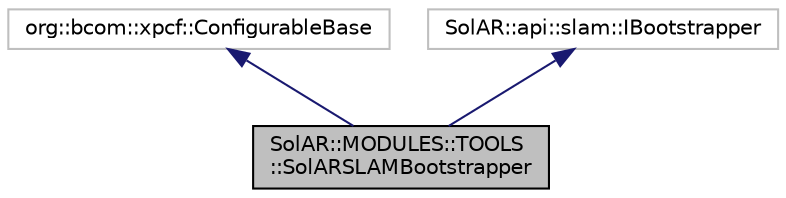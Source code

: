 digraph "SolAR::MODULES::TOOLS::SolARSLAMBootstrapper"
{
 // LATEX_PDF_SIZE
  edge [fontname="Helvetica",fontsize="10",labelfontname="Helvetica",labelfontsize="10"];
  node [fontname="Helvetica",fontsize="10",shape=record];
  Node1 [label="SolAR::MODULES::TOOLS\l::SolARSLAMBootstrapper",height=0.2,width=0.4,color="black", fillcolor="grey75", style="filled", fontcolor="black",tooltip="Initialization SLAM using an image stream of a camera. UUID: 8f43eed0-1a2e-4c47-83f0-8dd5b259cdb0"];
  Node2 -> Node1 [dir="back",color="midnightblue",fontsize="10",style="solid",fontname="Helvetica"];
  Node2 [label="org::bcom::xpcf::ConfigurableBase",height=0.2,width=0.4,color="grey75", fillcolor="white", style="filled",tooltip=" "];
  Node3 -> Node1 [dir="back",color="midnightblue",fontsize="10",style="solid",fontname="Helvetica"];
  Node3 [label="SolAR::api::slam::IBootstrapper",height=0.2,width=0.4,color="grey75", fillcolor="white", style="filled",tooltip=" "];
}
